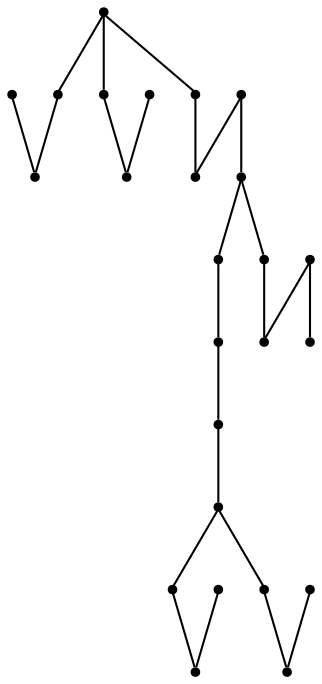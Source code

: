 graph {
  node [shape=point,comment="{\"directed\":false,\"doi\":\"10.1007/3-540-46648-7_11\",\"figure\":\"? (3)\"}"]

  v0 [pos="837.1046343296904,698.4294051832019"]
  v1 [pos="824.1029978083944,729.6847810885224"]
  v2 [pos="829.1036419134086,712.9319306347809"]
  v3 [pos="809.1011290795868,759.6899305115812"]
  v4 [pos="796.0994925582909,729.6847810885224"]
  v5 [pos="789.3486532199834,712.9319306347809"]
  v6 [pos="784.8480830634057,698.4294051832019"]
  v7 [pos="779.3474285961902,792.4455018886234"]
  v8 [pos="747.343411241387,828.45168755521"]
  v9 [pos="762.3452958667534,809.6984810887659"]
  v10 [pos="703.0878682879429,862.7075497877142"]
  v11 [pos="702.8378472102834,792.4455018886234"]
  v12 [pos="703.087868287943,759.6899305115812"]
  v13 [pos="702.8378472102835,828.45168755521"]
  v14 [pos="702.8378472102835,809.6984810887657"]
  v15 [pos="656.8320772304285,828.45168755521"]
  v16 [pos="638.0797492676985,809.6984810887657"]
  v17 [pos="622.0777485385763,792.4455018886234"]
  v18 [pos="596.0744913925432,759.6899305115812"]
  v19 [pos="622.8278594612315,698.4294051832019"]
  v20 [pos="609.3261648880576,729.6847810885224"]
  v21 [pos="614.8268511483909,712.9319306347809"]
  v22 [pos="581.3226596379541,729.6847810885224"]
  v23 [pos="574.3217833254282,712.9319306347809"]
  v24 [pos="570.0712660396279,698.4294051832019"]

  v18 -- v20 [id="-3",pos="596.0744913925432,759.6899305115812 609.3261648880576,729.6847810885224 609.3261648880576,729.6847810885224 609.3261648880576,729.6847810885224"]
  v20 -- v21 [id="-4",pos="609.3261648880576,729.6847810885224 614.8268511483909,712.9319306347809 614.8268511483909,712.9319306347809 614.8268511483909,712.9319306347809"]
  v17 -- v18 [id="-6",pos="622.0777485385763,792.4455018886234 596.0744913925432,759.6899305115812 596.0744913925432,759.6899305115812 596.0744913925432,759.6899305115812"]
  v22 -- v23 [id="-7",pos="581.3226596379541,729.6847810885224 574.3217833254282,712.9319306347809 574.3217833254282,712.9319306347809 574.3217833254282,712.9319306347809"]
  v16 -- v17 [id="-8",pos="638.0797492676985,809.6984810887657 622.0777485385763,792.4455018886234 622.0777485385763,792.4455018886234 622.0777485385763,792.4455018886234"]
  v13 -- v14 [id="-11",pos="702.8378472102835,828.45168755521 702.8378472102835,809.6984810887657 702.8378472102835,809.6984810887657 702.8378472102835,809.6984810887657"]
  v10 -- v13 [id="-12",pos="703.0878682879429,862.7075497877142 702.8378472102835,828.45168755521 702.8378472102835,828.45168755521 702.8378472102835,828.45168755521"]
  v11 -- v12 [id="-14",pos="702.8378472102834,792.4455018886234 703.087868287943,759.6899305115812 703.087868287943,759.6899305115812 703.087868287943,759.6899305115812"]
  v8 -- v10 [id="-15",pos="747.343411241387,828.45168755521 703.0878682879429,862.7075497877142 703.0878682879429,862.7075497877142 703.0878682879429,862.7075497877142"]
  v8 -- v9 [id="-16",pos="747.343411241387,828.45168755521 762.3452958667534,809.6984810887659 762.3452958667534,809.6984810887659 762.3452958667534,809.6984810887659"]
  v18 -- v22 [id="-18",pos="596.0744913925432,759.6899305115812 581.3226596379541,729.6847810885224 581.3226596379541,729.6847810885224 581.3226596379541,729.6847810885224"]
  v4 -- v5 [id="-22",pos="796.0994925582909,729.6847810885224 789.3486532199834,712.9319306347809 789.3486532199834,712.9319306347809 789.3486532199834,712.9319306347809"]
  v3 -- v4 [id="-23",pos="809.1011290795868,759.6899305115812 796.0994925582909,729.6847810885224 796.0994925582909,729.6847810885224 796.0994925582909,729.6847810885224"]
  v3 -- v1 [id="-24",pos="809.1011290795868,759.6899305115812 824.1029978083944,729.6847810885224 824.1029978083944,729.6847810885224 824.1029978083944,729.6847810885224"]
  v1 -- v2 [id="-25",pos="824.1029978083944,729.6847810885224 829.1036419134086,712.9319306347809 829.1036419134086,712.9319306347809 829.1036419134086,712.9319306347809"]
  v24 -- v23 [id="-2",pos="570.0712660396279,698.4294051832019 574.3217833254282,712.9319306347809 574.3217833254282,712.9319306347809 574.3217833254282,712.9319306347809"]
  v19 -- v21 [id="-5",pos="622.8278594612315,698.4294051832019 614.8268511483909,712.9319306347809 614.8268511483909,712.9319306347809 614.8268511483909,712.9319306347809"]
  v15 -- v16 [id="-9",pos="656.8320772304285,828.45168755521 638.0797492676985,809.6984810887657 638.0797492676985,809.6984810887657 638.0797492676985,809.6984810887657"]
  v10 -- v15 [id="-10",pos="703.0878682879429,862.7075497877142 656.8320772304285,828.45168755521 656.8320772304285,828.45168755521 656.8320772304285,828.45168755521"]
  v11 -- v14 [id="-13",pos="702.8378472102834,792.4455018886234 702.8378472102835,809.6984810887657 702.8378472102835,809.6984810887657 702.8378472102835,809.6984810887657"]
  v7 -- v9 [id="-17",pos="779.3474285961902,792.4455018886234 762.3452958667534,809.6984810887659 762.3452958667534,809.6984810887659 762.3452958667534,809.6984810887659"]
  v0 -- v2 [id="-19",pos="837.1046343296904,698.4294051832019 829.1036419134086,712.9319306347809 829.1036419134086,712.9319306347809 829.1036419134086,712.9319306347809"]
  v3 -- v7 [id="-20",pos="809.1011290795868,759.6899305115812 779.3474285961902,792.4455018886234 779.3474285961902,792.4455018886234 779.3474285961902,792.4455018886234"]
  v6 -- v5 [id="-21",pos="784.8480830634057,698.4294051832019 789.3486532199834,712.9319306347809 789.3486532199834,712.9319306347809 789.3486532199834,712.9319306347809"]
}